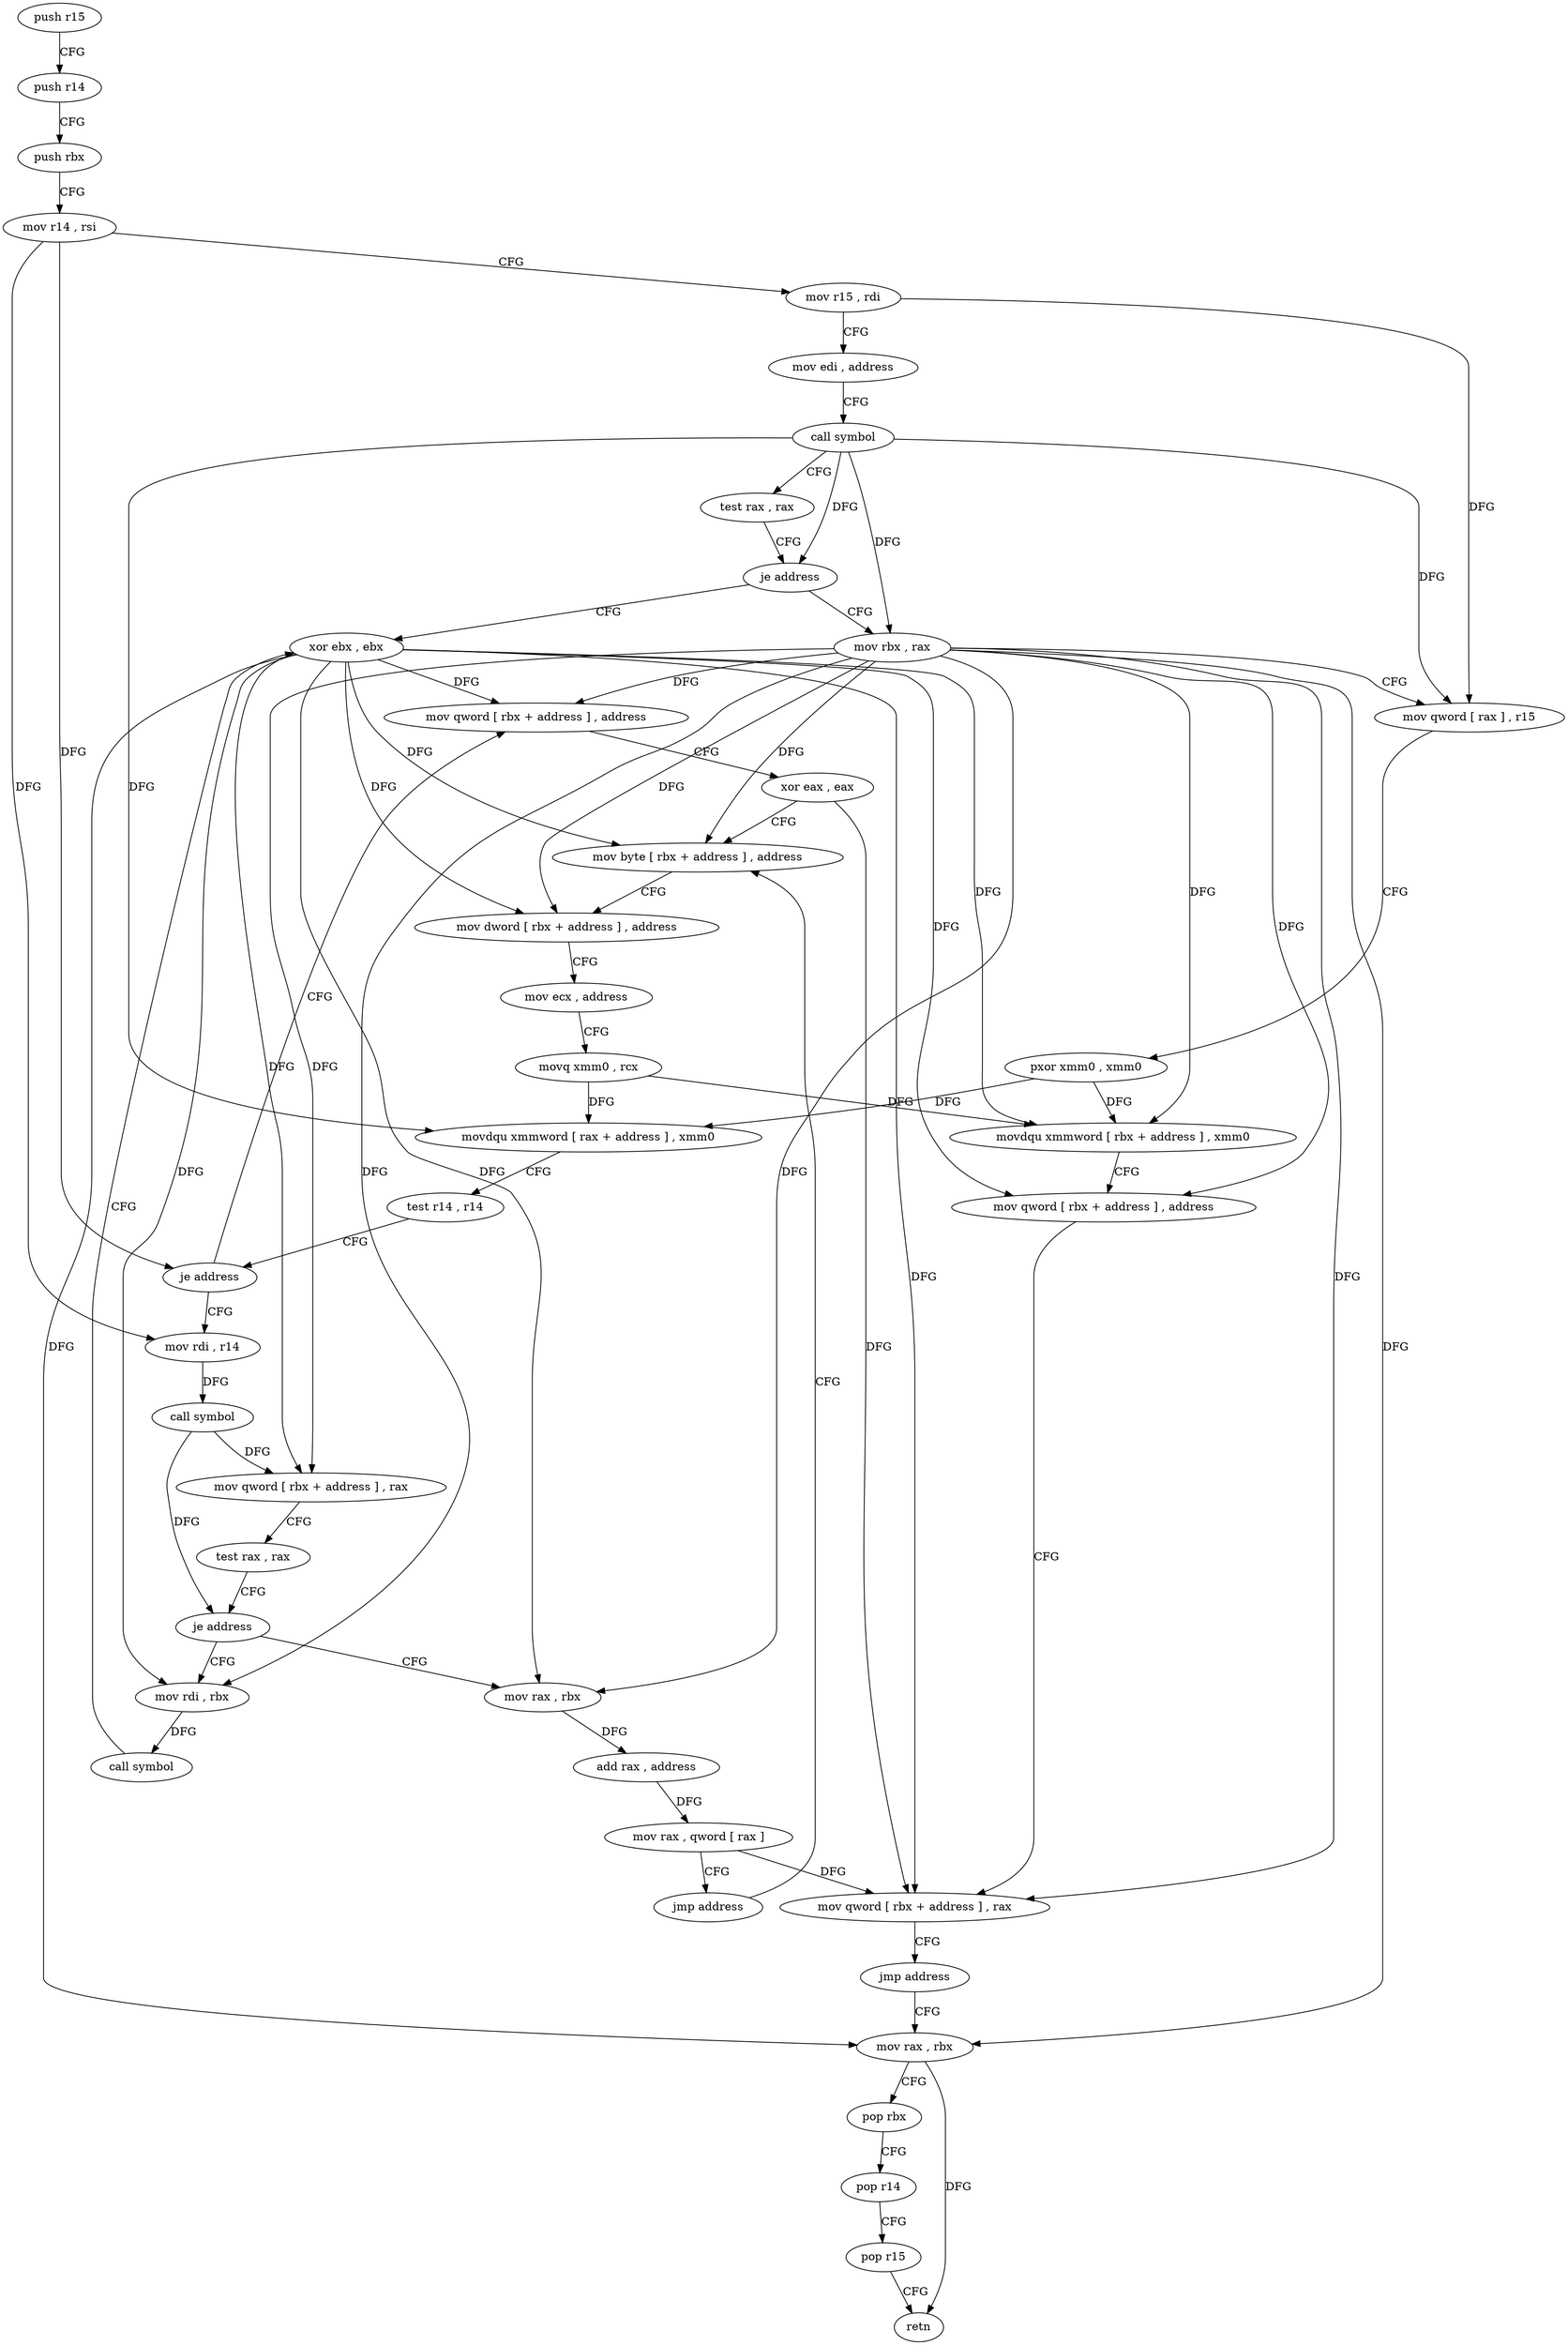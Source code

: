 digraph "func" {
"98832" [label = "push r15" ]
"98834" [label = "push r14" ]
"98836" [label = "push rbx" ]
"98837" [label = "mov r14 , rsi" ]
"98840" [label = "mov r15 , rdi" ]
"98843" [label = "mov edi , address" ]
"98848" [label = "call symbol" ]
"98853" [label = "test rax , rax" ]
"98856" [label = "je address" ]
"98965" [label = "xor ebx , ebx" ]
"98858" [label = "mov rbx , rax" ]
"98967" [label = "mov rax , rbx" ]
"98861" [label = "mov qword [ rax ] , r15" ]
"98864" [label = "pxor xmm0 , xmm0" ]
"98868" [label = "movdqu xmmword [ rax + address ] , xmm0" ]
"98873" [label = "test r14 , r14" ]
"98876" [label = "je address" ]
"98907" [label = "mov qword [ rbx + address ] , address" ]
"98878" [label = "mov rdi , r14" ]
"98915" [label = "xor eax , eax" ]
"98917" [label = "mov byte [ rbx + address ] , address" ]
"98881" [label = "call symbol" ]
"98886" [label = "mov qword [ rbx + address ] , rax" ]
"98890" [label = "test rax , rax" ]
"98893" [label = "je address" ]
"98957" [label = "mov rdi , rbx" ]
"98895" [label = "mov rax , rbx" ]
"98970" [label = "pop rbx" ]
"98971" [label = "pop r14" ]
"98973" [label = "pop r15" ]
"98975" [label = "retn" ]
"98960" [label = "call symbol" ]
"98898" [label = "add rax , address" ]
"98902" [label = "mov rax , qword [ rax ]" ]
"98905" [label = "jmp address" ]
"98921" [label = "mov dword [ rbx + address ] , address" ]
"98928" [label = "mov ecx , address" ]
"98933" [label = "movq xmm0 , rcx" ]
"98938" [label = "movdqu xmmword [ rbx + address ] , xmm0" ]
"98943" [label = "mov qword [ rbx + address ] , address" ]
"98951" [label = "mov qword [ rbx + address ] , rax" ]
"98955" [label = "jmp address" ]
"98832" -> "98834" [ label = "CFG" ]
"98834" -> "98836" [ label = "CFG" ]
"98836" -> "98837" [ label = "CFG" ]
"98837" -> "98840" [ label = "CFG" ]
"98837" -> "98876" [ label = "DFG" ]
"98837" -> "98878" [ label = "DFG" ]
"98840" -> "98843" [ label = "CFG" ]
"98840" -> "98861" [ label = "DFG" ]
"98843" -> "98848" [ label = "CFG" ]
"98848" -> "98853" [ label = "CFG" ]
"98848" -> "98856" [ label = "DFG" ]
"98848" -> "98858" [ label = "DFG" ]
"98848" -> "98861" [ label = "DFG" ]
"98848" -> "98868" [ label = "DFG" ]
"98853" -> "98856" [ label = "CFG" ]
"98856" -> "98965" [ label = "CFG" ]
"98856" -> "98858" [ label = "CFG" ]
"98965" -> "98967" [ label = "DFG" ]
"98965" -> "98907" [ label = "DFG" ]
"98965" -> "98886" [ label = "DFG" ]
"98965" -> "98917" [ label = "DFG" ]
"98965" -> "98921" [ label = "DFG" ]
"98965" -> "98938" [ label = "DFG" ]
"98965" -> "98943" [ label = "DFG" ]
"98965" -> "98951" [ label = "DFG" ]
"98965" -> "98957" [ label = "DFG" ]
"98965" -> "98895" [ label = "DFG" ]
"98858" -> "98861" [ label = "CFG" ]
"98858" -> "98967" [ label = "DFG" ]
"98858" -> "98907" [ label = "DFG" ]
"98858" -> "98886" [ label = "DFG" ]
"98858" -> "98917" [ label = "DFG" ]
"98858" -> "98921" [ label = "DFG" ]
"98858" -> "98938" [ label = "DFG" ]
"98858" -> "98943" [ label = "DFG" ]
"98858" -> "98951" [ label = "DFG" ]
"98858" -> "98957" [ label = "DFG" ]
"98858" -> "98895" [ label = "DFG" ]
"98967" -> "98970" [ label = "CFG" ]
"98967" -> "98975" [ label = "DFG" ]
"98861" -> "98864" [ label = "CFG" ]
"98864" -> "98868" [ label = "DFG" ]
"98864" -> "98938" [ label = "DFG" ]
"98868" -> "98873" [ label = "CFG" ]
"98873" -> "98876" [ label = "CFG" ]
"98876" -> "98907" [ label = "CFG" ]
"98876" -> "98878" [ label = "CFG" ]
"98907" -> "98915" [ label = "CFG" ]
"98878" -> "98881" [ label = "DFG" ]
"98915" -> "98917" [ label = "CFG" ]
"98915" -> "98951" [ label = "DFG" ]
"98917" -> "98921" [ label = "CFG" ]
"98881" -> "98886" [ label = "DFG" ]
"98881" -> "98893" [ label = "DFG" ]
"98886" -> "98890" [ label = "CFG" ]
"98890" -> "98893" [ label = "CFG" ]
"98893" -> "98957" [ label = "CFG" ]
"98893" -> "98895" [ label = "CFG" ]
"98957" -> "98960" [ label = "DFG" ]
"98895" -> "98898" [ label = "DFG" ]
"98970" -> "98971" [ label = "CFG" ]
"98971" -> "98973" [ label = "CFG" ]
"98973" -> "98975" [ label = "CFG" ]
"98960" -> "98965" [ label = "CFG" ]
"98898" -> "98902" [ label = "DFG" ]
"98902" -> "98905" [ label = "CFG" ]
"98902" -> "98951" [ label = "DFG" ]
"98905" -> "98917" [ label = "CFG" ]
"98921" -> "98928" [ label = "CFG" ]
"98928" -> "98933" [ label = "CFG" ]
"98933" -> "98938" [ label = "DFG" ]
"98933" -> "98868" [ label = "DFG" ]
"98938" -> "98943" [ label = "CFG" ]
"98943" -> "98951" [ label = "CFG" ]
"98951" -> "98955" [ label = "CFG" ]
"98955" -> "98967" [ label = "CFG" ]
}

